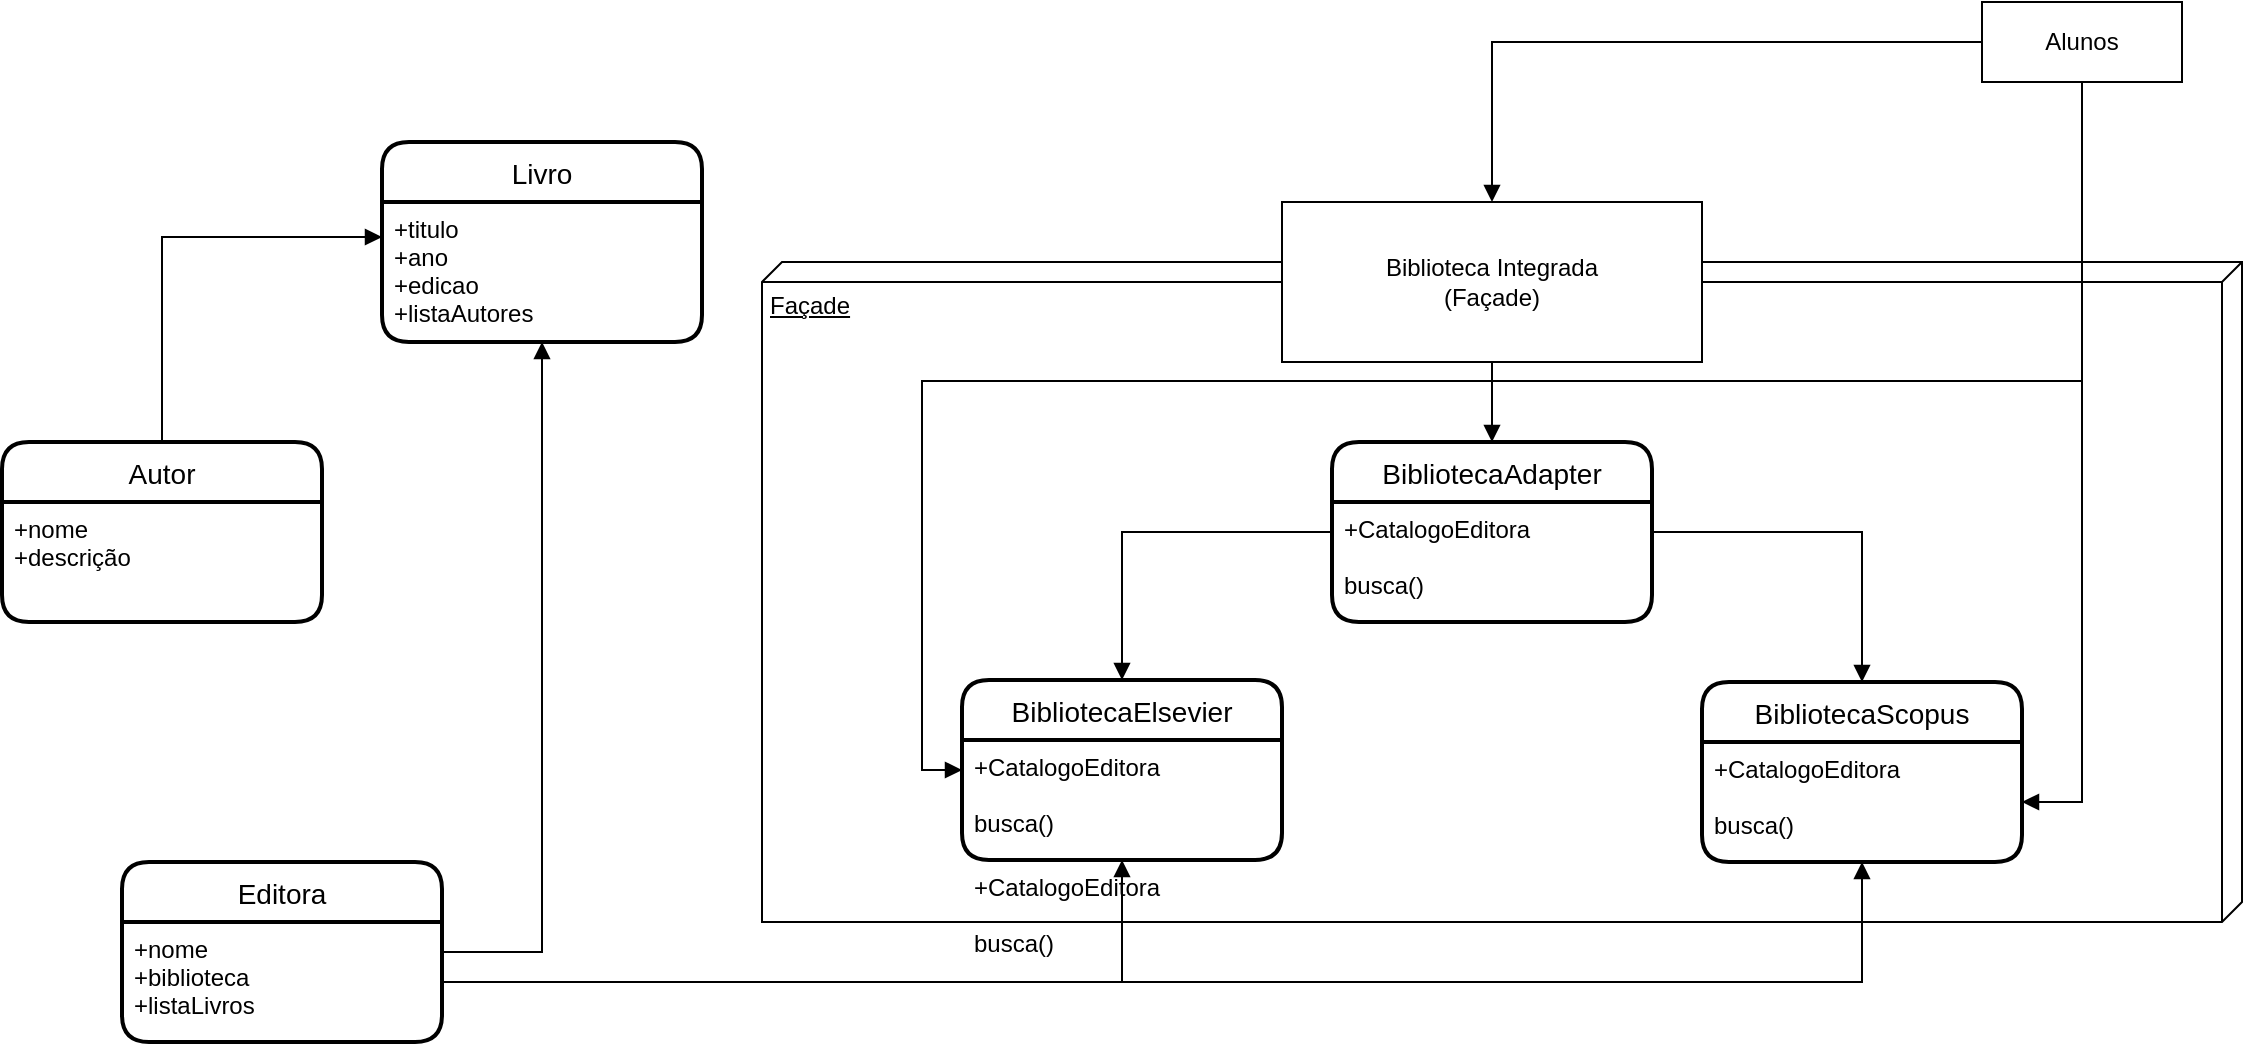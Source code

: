 <mxfile version="14.5.0" type="github">
  <diagram id="OGzkJY1CpYmI1sVy4oH0" name="Page-1">
    <mxGraphModel dx="462" dy="761" grid="1" gridSize="10" guides="1" tooltips="1" connect="1" arrows="1" fold="1" page="1" pageScale="1" pageWidth="1169" pageHeight="827" math="0" shadow="0">
      <root>
        <mxCell id="0" />
        <mxCell id="1" parent="0" />
        <mxCell id="1pvSGL2l16jhguRGqcps-11" value="Façade" style="verticalAlign=top;align=left;spacingTop=8;spacingLeft=2;spacingRight=12;shape=cube;size=10;direction=south;fontStyle=4;html=1;" vertex="1" parent="1">
          <mxGeometry x="390" y="160" width="740" height="330" as="geometry" />
        </mxCell>
        <mxCell id="1pvSGL2l16jhguRGqcps-1" value="Livro" style="swimlane;childLayout=stackLayout;horizontal=1;startSize=30;horizontalStack=0;rounded=1;fontSize=14;fontStyle=0;strokeWidth=2;resizeParent=0;resizeLast=1;shadow=0;dashed=0;align=center;" vertex="1" parent="1">
          <mxGeometry x="200" y="100" width="160" height="100" as="geometry" />
        </mxCell>
        <mxCell id="1pvSGL2l16jhguRGqcps-2" value="+titulo&#xa;+ano&#xa;+edicao&#xa;+listaAutores" style="align=left;strokeColor=none;fillColor=none;spacingLeft=4;fontSize=12;verticalAlign=top;resizable=0;rotatable=0;part=1;" vertex="1" parent="1pvSGL2l16jhguRGqcps-1">
          <mxGeometry y="30" width="160" height="70" as="geometry" />
        </mxCell>
        <mxCell id="1pvSGL2l16jhguRGqcps-5" style="edgeStyle=orthogonalEdgeStyle;rounded=0;orthogonalLoop=1;jettySize=auto;html=1;exitX=0.5;exitY=0;exitDx=0;exitDy=0;entryX=0;entryY=0.25;entryDx=0;entryDy=0;startArrow=none;startFill=0;endArrow=block;endFill=1;" edge="1" parent="1" source="1pvSGL2l16jhguRGqcps-3" target="1pvSGL2l16jhguRGqcps-2">
          <mxGeometry relative="1" as="geometry" />
        </mxCell>
        <mxCell id="1pvSGL2l16jhguRGqcps-3" value="Autor" style="swimlane;childLayout=stackLayout;horizontal=1;startSize=30;horizontalStack=0;rounded=1;fontSize=14;fontStyle=0;strokeWidth=2;resizeParent=0;resizeLast=1;shadow=0;dashed=0;align=center;" vertex="1" parent="1">
          <mxGeometry x="10" y="250" width="160" height="90" as="geometry" />
        </mxCell>
        <mxCell id="1pvSGL2l16jhguRGqcps-4" value="+nome&#xa;+descrição" style="align=left;strokeColor=none;fillColor=none;spacingLeft=4;fontSize=12;verticalAlign=top;resizable=0;rotatable=0;part=1;" vertex="1" parent="1pvSGL2l16jhguRGqcps-3">
          <mxGeometry y="30" width="160" height="60" as="geometry" />
        </mxCell>
        <mxCell id="1pvSGL2l16jhguRGqcps-9" style="edgeStyle=orthogonalEdgeStyle;rounded=0;orthogonalLoop=1;jettySize=auto;html=1;exitX=1;exitY=0.25;exitDx=0;exitDy=0;entryX=0.5;entryY=1;entryDx=0;entryDy=0;startArrow=none;startFill=0;endArrow=block;endFill=1;" edge="1" parent="1" source="1pvSGL2l16jhguRGqcps-8" target="1pvSGL2l16jhguRGqcps-2">
          <mxGeometry relative="1" as="geometry">
            <Array as="points">
              <mxPoint x="280" y="505" />
            </Array>
          </mxGeometry>
        </mxCell>
        <mxCell id="1pvSGL2l16jhguRGqcps-7" value="Editora" style="swimlane;childLayout=stackLayout;horizontal=1;startSize=30;horizontalStack=0;rounded=1;fontSize=14;fontStyle=0;strokeWidth=2;resizeParent=0;resizeLast=1;shadow=0;dashed=0;align=center;" vertex="1" parent="1">
          <mxGeometry x="70" y="460" width="160" height="90" as="geometry" />
        </mxCell>
        <mxCell id="1pvSGL2l16jhguRGqcps-8" value="+nome&#xa;+biblioteca&#xa;+listaLivros" style="align=left;strokeColor=none;fillColor=none;spacingLeft=4;fontSize=12;verticalAlign=top;resizable=0;rotatable=0;part=1;" vertex="1" parent="1pvSGL2l16jhguRGqcps-7">
          <mxGeometry y="30" width="160" height="60" as="geometry" />
        </mxCell>
        <mxCell id="1pvSGL2l16jhguRGqcps-16" style="edgeStyle=orthogonalEdgeStyle;rounded=0;orthogonalLoop=1;jettySize=auto;html=1;exitX=0.5;exitY=1;exitDx=0;exitDy=0;startArrow=none;startFill=0;endArrow=block;endFill=1;" edge="1" parent="1" source="1pvSGL2l16jhguRGqcps-10" target="1pvSGL2l16jhguRGqcps-14">
          <mxGeometry relative="1" as="geometry" />
        </mxCell>
        <mxCell id="1pvSGL2l16jhguRGqcps-10" value="Biblioteca Integrada&lt;br&gt;(Façade)" style="whiteSpace=wrap;html=1;align=center;" vertex="1" parent="1">
          <mxGeometry x="650" y="130" width="210" height="80" as="geometry" />
        </mxCell>
        <mxCell id="1pvSGL2l16jhguRGqcps-13" style="edgeStyle=orthogonalEdgeStyle;rounded=0;orthogonalLoop=1;jettySize=auto;html=1;exitX=0;exitY=0.5;exitDx=0;exitDy=0;startArrow=none;startFill=0;endArrow=block;endFill=1;" edge="1" parent="1" source="1pvSGL2l16jhguRGqcps-12" target="1pvSGL2l16jhguRGqcps-10">
          <mxGeometry relative="1" as="geometry" />
        </mxCell>
        <mxCell id="1pvSGL2l16jhguRGqcps-25" style="edgeStyle=orthogonalEdgeStyle;rounded=0;orthogonalLoop=1;jettySize=auto;html=1;exitX=0.5;exitY=1;exitDx=0;exitDy=0;entryX=1;entryY=0.5;entryDx=0;entryDy=0;startArrow=none;startFill=0;endArrow=block;endFill=1;" edge="1" parent="1" source="1pvSGL2l16jhguRGqcps-12" target="1pvSGL2l16jhguRGqcps-20">
          <mxGeometry relative="1" as="geometry" />
        </mxCell>
        <mxCell id="1pvSGL2l16jhguRGqcps-27" style="edgeStyle=orthogonalEdgeStyle;rounded=0;orthogonalLoop=1;jettySize=auto;html=1;exitX=0.5;exitY=1;exitDx=0;exitDy=0;entryX=0;entryY=0.5;entryDx=0;entryDy=0;startArrow=none;startFill=0;endArrow=block;endFill=1;" edge="1" parent="1" source="1pvSGL2l16jhguRGqcps-12" target="1pvSGL2l16jhguRGqcps-17">
          <mxGeometry relative="1" as="geometry" />
        </mxCell>
        <mxCell id="1pvSGL2l16jhguRGqcps-12" value="Alunos" style="whiteSpace=wrap;html=1;align=center;" vertex="1" parent="1">
          <mxGeometry x="1000" y="30" width="100" height="40" as="geometry" />
        </mxCell>
        <mxCell id="1pvSGL2l16jhguRGqcps-14" value="BibliotecaAdapter" style="swimlane;childLayout=stackLayout;horizontal=1;startSize=30;horizontalStack=0;rounded=1;fontSize=14;fontStyle=0;strokeWidth=2;resizeParent=0;resizeLast=1;shadow=0;dashed=0;align=center;" vertex="1" parent="1">
          <mxGeometry x="675" y="250" width="160" height="90" as="geometry" />
        </mxCell>
        <mxCell id="1pvSGL2l16jhguRGqcps-15" value="+CatalogoEditora&#xa;&#xa;busca()" style="align=left;strokeColor=none;fillColor=none;spacingLeft=4;fontSize=12;verticalAlign=top;resizable=0;rotatable=0;part=1;" vertex="1" parent="1pvSGL2l16jhguRGqcps-14">
          <mxGeometry y="30" width="160" height="60" as="geometry" />
        </mxCell>
        <mxCell id="1pvSGL2l16jhguRGqcps-17" value="BibliotecaElsevier" style="swimlane;childLayout=stackLayout;horizontal=1;startSize=30;horizontalStack=0;rounded=1;fontSize=14;fontStyle=0;strokeWidth=2;resizeParent=0;resizeLast=1;shadow=0;dashed=0;align=center;" vertex="1" parent="1">
          <mxGeometry x="490" y="369" width="160" height="90" as="geometry" />
        </mxCell>
        <mxCell id="1pvSGL2l16jhguRGqcps-18" value="+CatalogoEditora&#xa;&#xa;busca()" style="align=left;strokeColor=none;fillColor=none;spacingLeft=4;fontSize=12;verticalAlign=top;resizable=0;rotatable=0;part=1;" vertex="1" parent="1pvSGL2l16jhguRGqcps-17">
          <mxGeometry y="30" width="160" height="60" as="geometry" />
        </mxCell>
        <mxCell id="1pvSGL2l16jhguRGqcps-26" value="+CatalogoEditora&#xa;&#xa;busca()" style="align=left;strokeColor=none;fillColor=none;spacingLeft=4;fontSize=12;verticalAlign=top;resizable=0;rotatable=0;part=1;" vertex="1" parent="1pvSGL2l16jhguRGqcps-17">
          <mxGeometry y="90" width="160" as="geometry" />
        </mxCell>
        <mxCell id="1pvSGL2l16jhguRGqcps-19" value="BibliotecaScopus" style="swimlane;childLayout=stackLayout;horizontal=1;startSize=30;horizontalStack=0;rounded=1;fontSize=14;fontStyle=0;strokeWidth=2;resizeParent=0;resizeLast=1;shadow=0;dashed=0;align=center;" vertex="1" parent="1">
          <mxGeometry x="860" y="370" width="160" height="90" as="geometry" />
        </mxCell>
        <mxCell id="1pvSGL2l16jhguRGqcps-20" value="+CatalogoEditora&#xa;&#xa;busca()" style="align=left;strokeColor=none;fillColor=none;spacingLeft=4;fontSize=12;verticalAlign=top;resizable=0;rotatable=0;part=1;" vertex="1" parent="1pvSGL2l16jhguRGqcps-19">
          <mxGeometry y="30" width="160" height="60" as="geometry" />
        </mxCell>
        <mxCell id="1pvSGL2l16jhguRGqcps-21" style="edgeStyle=orthogonalEdgeStyle;rounded=0;orthogonalLoop=1;jettySize=auto;html=1;exitX=0;exitY=0.25;exitDx=0;exitDy=0;startArrow=none;startFill=0;endArrow=block;endFill=1;" edge="1" parent="1" source="1pvSGL2l16jhguRGqcps-15" target="1pvSGL2l16jhguRGqcps-17">
          <mxGeometry relative="1" as="geometry" />
        </mxCell>
        <mxCell id="1pvSGL2l16jhguRGqcps-22" style="edgeStyle=orthogonalEdgeStyle;rounded=0;orthogonalLoop=1;jettySize=auto;html=1;exitX=1;exitY=0.25;exitDx=0;exitDy=0;startArrow=none;startFill=0;endArrow=block;endFill=1;" edge="1" parent="1" source="1pvSGL2l16jhguRGqcps-15" target="1pvSGL2l16jhguRGqcps-19">
          <mxGeometry relative="1" as="geometry" />
        </mxCell>
        <mxCell id="1pvSGL2l16jhguRGqcps-23" style="edgeStyle=orthogonalEdgeStyle;rounded=0;orthogonalLoop=1;jettySize=auto;html=1;exitX=1;exitY=0.5;exitDx=0;exitDy=0;entryX=0.5;entryY=1;entryDx=0;entryDy=0;startArrow=none;startFill=0;endArrow=block;endFill=1;" edge="1" parent="1" source="1pvSGL2l16jhguRGqcps-8" target="1pvSGL2l16jhguRGqcps-18">
          <mxGeometry relative="1" as="geometry" />
        </mxCell>
        <mxCell id="1pvSGL2l16jhguRGqcps-24" style="edgeStyle=orthogonalEdgeStyle;rounded=0;orthogonalLoop=1;jettySize=auto;html=1;exitX=1;exitY=0.5;exitDx=0;exitDy=0;startArrow=none;startFill=0;endArrow=block;endFill=1;" edge="1" parent="1" source="1pvSGL2l16jhguRGqcps-8" target="1pvSGL2l16jhguRGqcps-20">
          <mxGeometry relative="1" as="geometry" />
        </mxCell>
      </root>
    </mxGraphModel>
  </diagram>
</mxfile>
